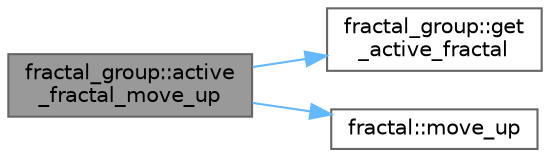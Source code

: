 digraph "fractal_group::active_fractal_move_up"
{
 // LATEX_PDF_SIZE
  bgcolor="transparent";
  edge [fontname=Helvetica,fontsize=10,labelfontname=Helvetica,labelfontsize=10];
  node [fontname=Helvetica,fontsize=10,shape=box,height=0.2,width=0.4];
  rankdir="LR";
  Node1 [id="Node000001",label="fractal_group::active\l_fractal_move_up",height=0.2,width=0.4,color="gray40", fillcolor="grey60", style="filled", fontcolor="black",tooltip=" "];
  Node1 -> Node2 [id="edge3_Node000001_Node000002",color="steelblue1",style="solid",tooltip=" "];
  Node2 [id="Node000002",label="fractal_group::get\l_active_fractal",height=0.2,width=0.4,color="grey40", fillcolor="white", style="filled",URL="$classfractal__group.html#a315587d588aed42823e41bd18508cf54",tooltip="Get active fractal"];
  Node1 -> Node3 [id="edge4_Node000001_Node000003",color="steelblue1",style="solid",tooltip=" "];
  Node3 [id="Node000003",label="fractal::move_up",height=0.2,width=0.4,color="grey40", fillcolor="white", style="filled",URL="$classfractal.html#a5302177baf765867c553e4a9f64e17b5",tooltip=" "];
}
